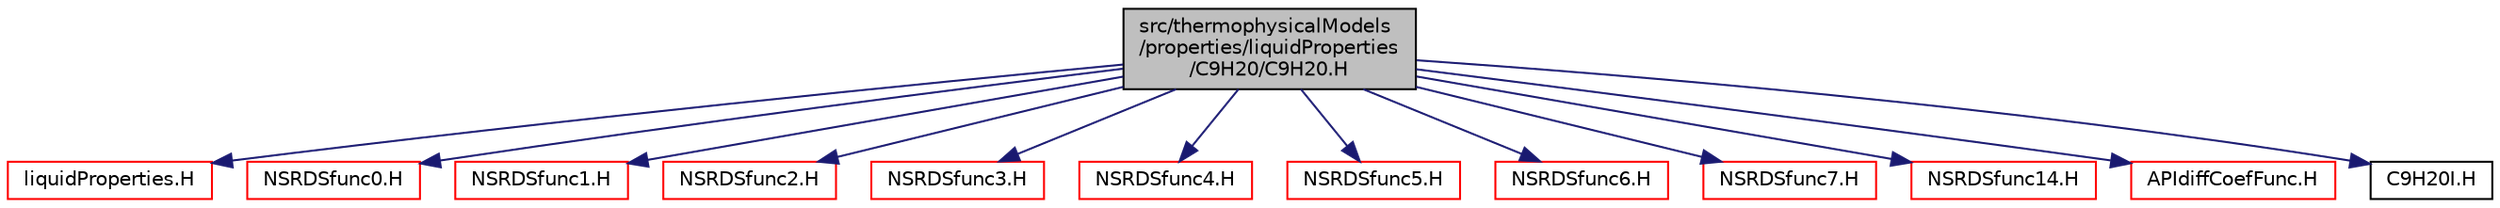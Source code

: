digraph "src/thermophysicalModels/properties/liquidProperties/C9H20/C9H20.H"
{
  bgcolor="transparent";
  edge [fontname="Helvetica",fontsize="10",labelfontname="Helvetica",labelfontsize="10"];
  node [fontname="Helvetica",fontsize="10",shape=record];
  Node0 [label="src/thermophysicalModels\l/properties/liquidProperties\l/C9H20/C9H20.H",height=0.2,width=0.4,color="black", fillcolor="grey75", style="filled", fontcolor="black"];
  Node0 -> Node1 [color="midnightblue",fontsize="10",style="solid",fontname="Helvetica"];
  Node1 [label="liquidProperties.H",height=0.2,width=0.4,color="red",URL="$a16280.html"];
  Node0 -> Node91 [color="midnightblue",fontsize="10",style="solid",fontname="Helvetica"];
  Node91 [label="NSRDSfunc0.H",height=0.2,width=0.4,color="red",URL="$a17192.html"];
  Node0 -> Node93 [color="midnightblue",fontsize="10",style="solid",fontname="Helvetica"];
  Node93 [label="NSRDSfunc1.H",height=0.2,width=0.4,color="red",URL="$a17198.html"];
  Node0 -> Node94 [color="midnightblue",fontsize="10",style="solid",fontname="Helvetica"];
  Node94 [label="NSRDSfunc2.H",height=0.2,width=0.4,color="red",URL="$a17210.html"];
  Node0 -> Node95 [color="midnightblue",fontsize="10",style="solid",fontname="Helvetica"];
  Node95 [label="NSRDSfunc3.H",height=0.2,width=0.4,color="red",URL="$a17216.html"];
  Node0 -> Node96 [color="midnightblue",fontsize="10",style="solid",fontname="Helvetica"];
  Node96 [label="NSRDSfunc4.H",height=0.2,width=0.4,color="red",URL="$a17222.html"];
  Node0 -> Node97 [color="midnightblue",fontsize="10",style="solid",fontname="Helvetica"];
  Node97 [label="NSRDSfunc5.H",height=0.2,width=0.4,color="red",URL="$a17228.html"];
  Node0 -> Node98 [color="midnightblue",fontsize="10",style="solid",fontname="Helvetica"];
  Node98 [label="NSRDSfunc6.H",height=0.2,width=0.4,color="red",URL="$a17234.html"];
  Node0 -> Node99 [color="midnightblue",fontsize="10",style="solid",fontname="Helvetica"];
  Node99 [label="NSRDSfunc7.H",height=0.2,width=0.4,color="red",URL="$a17240.html"];
  Node0 -> Node100 [color="midnightblue",fontsize="10",style="solid",fontname="Helvetica"];
  Node100 [label="NSRDSfunc14.H",height=0.2,width=0.4,color="red",URL="$a17204.html"];
  Node0 -> Node101 [color="midnightblue",fontsize="10",style="solid",fontname="Helvetica"];
  Node101 [label="APIdiffCoefFunc.H",height=0.2,width=0.4,color="red",URL="$a17186.html"];
  Node0 -> Node102 [color="midnightblue",fontsize="10",style="solid",fontname="Helvetica"];
  Node102 [label="C9H20I.H",height=0.2,width=0.4,color="black",URL="$a16220.html"];
}
